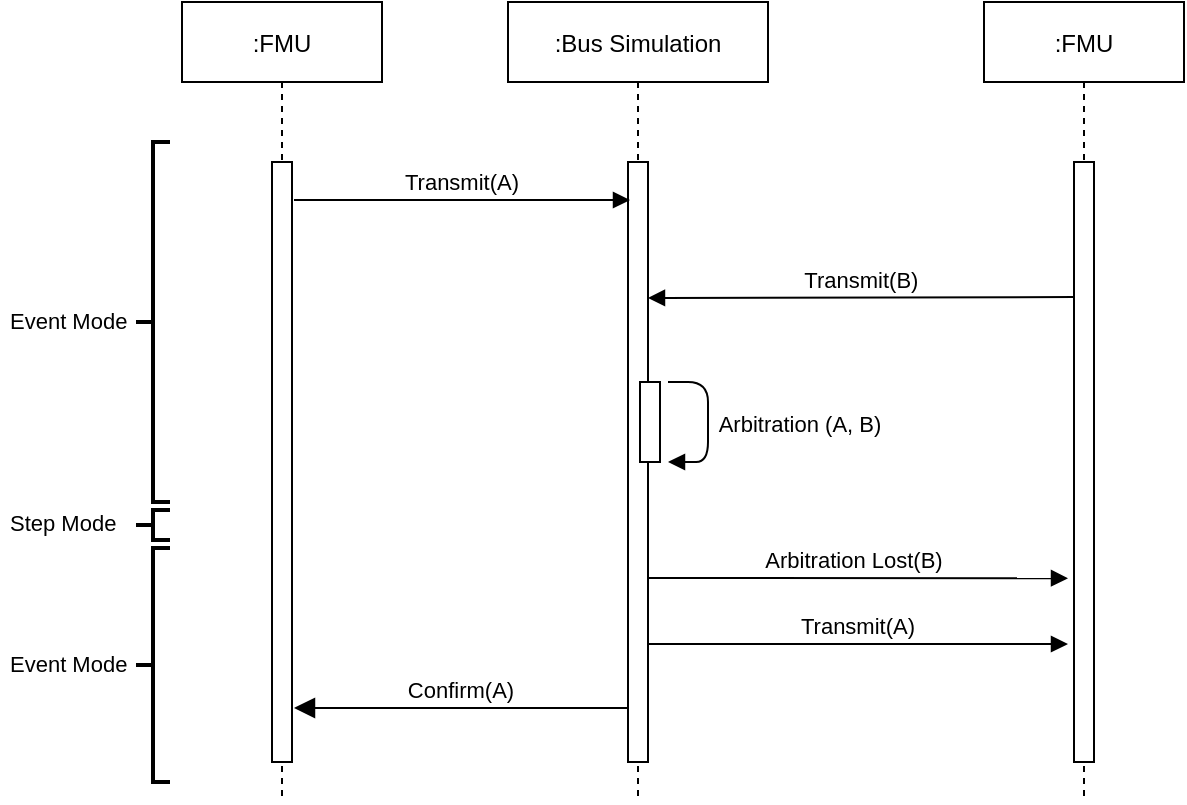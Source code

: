 <mxfile version="22.1.16" type="device">
  <diagram id="kgpKYQtTHZ0yAKxKKP6v" name="Page-1">
    <mxGraphModel dx="1616" dy="900" grid="1" gridSize="10" guides="1" tooltips="1" connect="1" arrows="1" fold="1" page="1" pageScale="1" pageWidth="850" pageHeight="1100" math="0" shadow="0">
      <root>
        <mxCell id="0" />
        <mxCell id="1" parent="0" />
        <mxCell id="3nuBFxr9cyL0pnOWT2aG-5" value=":Bus Simulation" style="shape=umlLifeline;perimeter=lifelinePerimeter;container=1;collapsible=0;recursiveResize=0;rounded=0;shadow=0;strokeWidth=1;" parent="1" vertex="1">
          <mxGeometry x="587" y="80" width="130" height="400" as="geometry" />
        </mxCell>
        <mxCell id="3nuBFxr9cyL0pnOWT2aG-6" value="" style="points=[];perimeter=orthogonalPerimeter;rounded=0;shadow=0;strokeWidth=1;" parent="3nuBFxr9cyL0pnOWT2aG-5" vertex="1">
          <mxGeometry x="60" y="80" width="10" height="300" as="geometry" />
        </mxCell>
        <mxCell id="3nuBFxr9cyL0pnOWT2aG-4" value="" style="points=[];perimeter=orthogonalPerimeter;rounded=0;shadow=0;strokeWidth=1;" parent="3nuBFxr9cyL0pnOWT2aG-5" vertex="1">
          <mxGeometry x="66" y="190" width="10" height="40" as="geometry" />
        </mxCell>
        <mxCell id="3nuBFxr9cyL0pnOWT2aG-1" value=":FMU" style="shape=umlLifeline;perimeter=lifelinePerimeter;container=1;collapsible=0;recursiveResize=0;rounded=0;shadow=0;strokeWidth=1;" parent="1" vertex="1">
          <mxGeometry x="424" y="80" width="100" height="400" as="geometry" />
        </mxCell>
        <mxCell id="3nuBFxr9cyL0pnOWT2aG-2" value="" style="points=[];perimeter=orthogonalPerimeter;rounded=0;shadow=0;strokeWidth=1;" parent="3nuBFxr9cyL0pnOWT2aG-1" vertex="1">
          <mxGeometry x="45" y="80" width="10" height="300" as="geometry" />
        </mxCell>
        <mxCell id="eGcspzg-jYoVY6njO30K-1" value=":FMU" style="shape=umlLifeline;perimeter=lifelinePerimeter;container=1;collapsible=0;recursiveResize=0;rounded=0;shadow=0;strokeWidth=1;" parent="1" vertex="1">
          <mxGeometry x="825" y="80" width="100" height="400" as="geometry" />
        </mxCell>
        <mxCell id="eGcspzg-jYoVY6njO30K-2" value="" style="points=[];perimeter=orthogonalPerimeter;rounded=0;shadow=0;strokeWidth=1;" parent="eGcspzg-jYoVY6njO30K-1" vertex="1">
          <mxGeometry x="45" y="80" width="10" height="300" as="geometry" />
        </mxCell>
        <mxCell id="eGcspzg-jYoVY6njO30K-4" value="Arbitration (A, B)" style="verticalAlign=bottom;endArrow=block;shadow=0;strokeWidth=1;spacingLeft=6;" parent="1" edge="1">
          <mxGeometry x="0.25" y="43" relative="1" as="geometry">
            <mxPoint x="667" y="270" as="sourcePoint" />
            <mxPoint x="667" y="310" as="targetPoint" />
            <Array as="points">
              <mxPoint x="687" y="270" />
              <mxPoint x="687" y="310" />
            </Array>
            <mxPoint as="offset" />
          </mxGeometry>
        </mxCell>
        <mxCell id="Ct78ly6aTw_c9TOjw8sM-1" value="Transmit(A)" style="verticalAlign=bottom;endArrow=block;entryX=0;entryY=0;shadow=0;strokeWidth=1;" parent="1" edge="1">
          <mxGeometry relative="1" as="geometry">
            <mxPoint x="480" y="179" as="sourcePoint" />
            <mxPoint x="648" y="179" as="targetPoint" />
          </mxGeometry>
        </mxCell>
        <mxCell id="_HQoY5Zo2aadwidPgHyK-4" value="Transmit(B)" style="verticalAlign=bottom;endArrow=block;shadow=0;strokeWidth=1;exitX=0.02;exitY=0.088;exitDx=0;exitDy=0;exitPerimeter=0;" parent="1" edge="1">
          <mxGeometry relative="1" as="geometry">
            <mxPoint x="870.2" y="227.56" as="sourcePoint" />
            <mxPoint x="657" y="228" as="targetPoint" />
          </mxGeometry>
        </mxCell>
        <mxCell id="eGcspzg-jYoVY6njO30K-8" value="Transmit(A)" style="verticalAlign=bottom;endArrow=block;shadow=0;strokeWidth=1;endFill=1;fontSize=11;" parent="1" edge="1">
          <mxGeometry relative="1" as="geometry">
            <mxPoint x="657" y="401" as="sourcePoint" />
            <mxPoint x="867" y="401" as="targetPoint" />
          </mxGeometry>
        </mxCell>
        <mxCell id="_HQoY5Zo2aadwidPgHyK-19" value="Arbitration Lost(B)" style="verticalAlign=bottom;endArrow=block;entryX=0.42;entryY=0.587;shadow=0;strokeWidth=1;entryDx=0;entryDy=0;entryPerimeter=0;align=center;spacing=4;" parent="1" edge="1">
          <mxGeometry x="-0.018" y="-2" relative="1" as="geometry">
            <mxPoint x="657" y="368" as="sourcePoint" />
            <mxPoint x="867" y="368.12" as="targetPoint" />
            <mxPoint as="offset" />
          </mxGeometry>
        </mxCell>
        <mxCell id="3nuBFxr9cyL0pnOWT2aG-7" value="Confirm(A)" style="verticalAlign=bottom;endArrow=block;endSize=8;exitX=0;exitY=0.95;shadow=0;strokeWidth=1;endFill=1;" parent="1" edge="1">
          <mxGeometry relative="1" as="geometry">
            <mxPoint x="480" y="433" as="targetPoint" />
            <mxPoint x="647" y="433.0" as="sourcePoint" />
          </mxGeometry>
        </mxCell>
        <mxCell id="LSBVuCewR0o2UGaE-sGD-1" value="" style="strokeWidth=2;html=1;shape=mxgraph.flowchart.annotation_2;align=left;labelPosition=right;pointerEvents=1;fontSize=11;fillColor=none;" parent="1" vertex="1">
          <mxGeometry x="401" y="150" width="17" height="180" as="geometry" />
        </mxCell>
        <mxCell id="LSBVuCewR0o2UGaE-sGD-2" value="" style="strokeWidth=2;html=1;shape=mxgraph.flowchart.annotation_2;align=left;labelPosition=right;pointerEvents=1;fontSize=11;fillColor=none;" parent="1" vertex="1">
          <mxGeometry x="401" y="353" width="17" height="117" as="geometry" />
        </mxCell>
        <mxCell id="LSBVuCewR0o2UGaE-sGD-3" value="Event Mode" style="text;align=left;fontStyle=0;verticalAlign=middle;spacingLeft=3;spacingRight=3;strokeColor=none;rotatable=0;points=[[0,0.5],[1,0.5]];portConstraint=eastwest;fontSize=11;fillColor=none;" parent="1" vertex="1">
          <mxGeometry x="333" y="397.5" width="80" height="26" as="geometry" />
        </mxCell>
        <mxCell id="LSBVuCewR0o2UGaE-sGD-8" value="Event Mode" style="text;align=left;fontStyle=0;verticalAlign=middle;spacingLeft=3;spacingRight=3;strokeColor=none;rotatable=0;points=[[0,0.5],[1,0.5]];portConstraint=eastwest;fontSize=11;fillColor=none;" parent="1" vertex="1">
          <mxGeometry x="333" y="226" width="80" height="26" as="geometry" />
        </mxCell>
        <mxCell id="LSBVuCewR0o2UGaE-sGD-9" value="" style="strokeWidth=2;html=1;shape=mxgraph.flowchart.annotation_2;align=left;labelPosition=right;pointerEvents=1;fontSize=11;fillColor=none;" parent="1" vertex="1">
          <mxGeometry x="401" y="334" width="17" height="15" as="geometry" />
        </mxCell>
        <mxCell id="LSBVuCewR0o2UGaE-sGD-10" value="Step Mode" style="text;align=left;fontStyle=0;verticalAlign=middle;spacingLeft=3;spacingRight=3;strokeColor=none;rotatable=0;points=[[0,0.5],[1,0.5]];portConstraint=eastwest;fontSize=11;fillColor=none;" parent="1" vertex="1">
          <mxGeometry x="333" y="327" width="80" height="26" as="geometry" />
        </mxCell>
      </root>
    </mxGraphModel>
  </diagram>
</mxfile>
